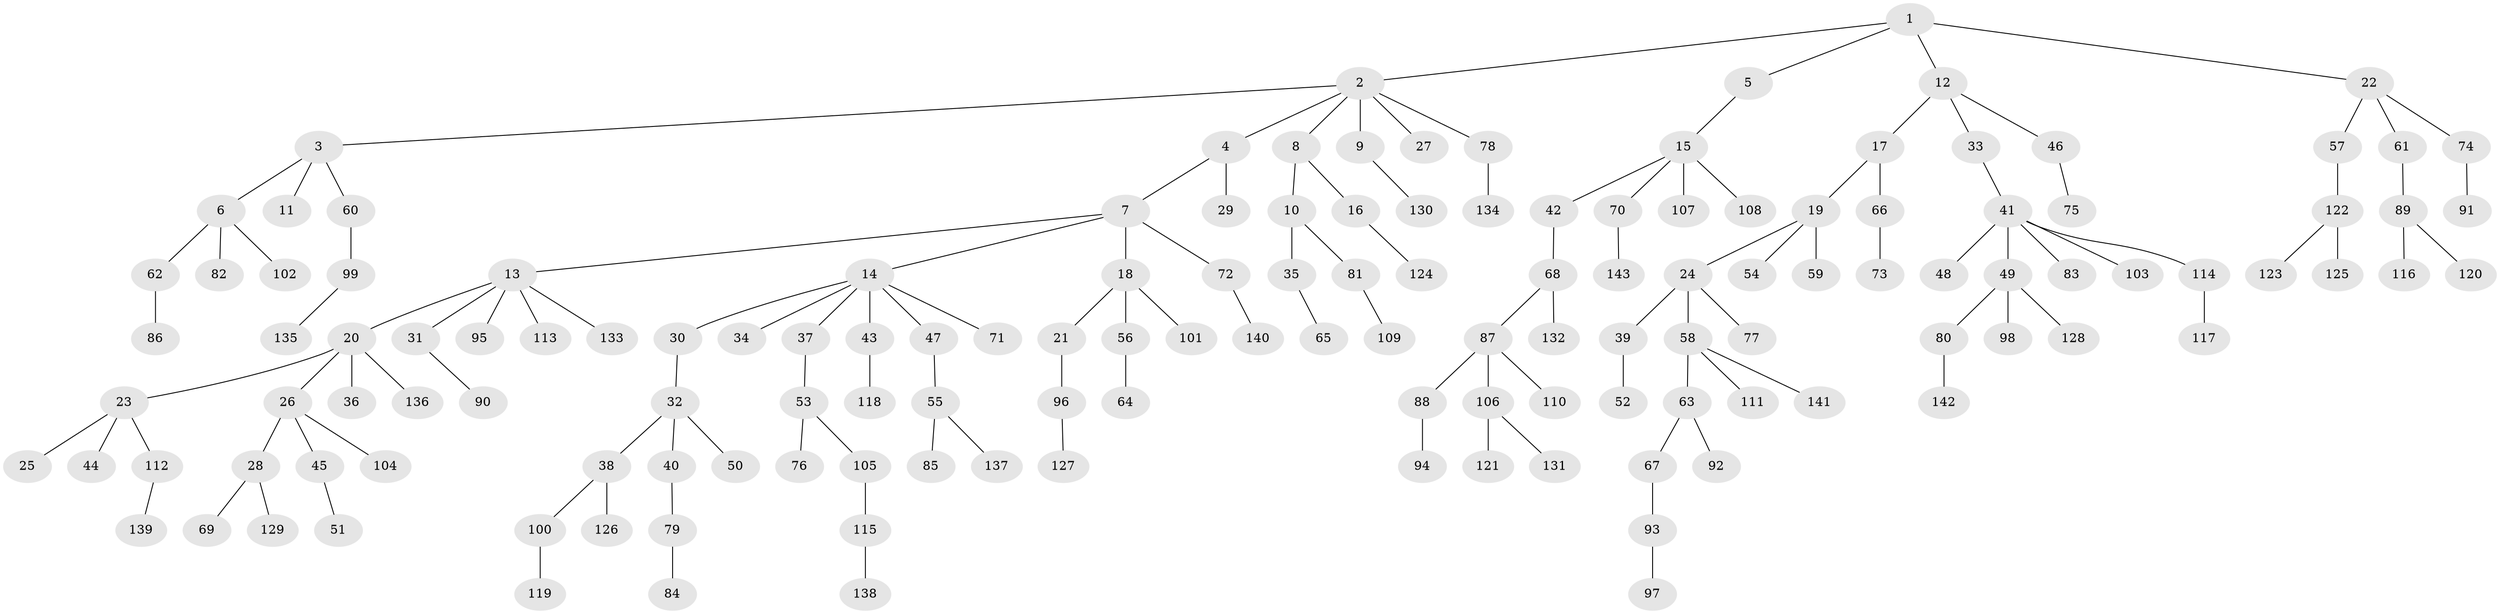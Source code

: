 // coarse degree distribution, {9: 0.010101010101010102, 3: 0.0707070707070707, 2: 0.23232323232323232, 5: 0.04040404040404041, 4: 0.0707070707070707, 6: 0.030303030303030304, 1: 0.5454545454545454}
// Generated by graph-tools (version 1.1) at 2025/24/03/03/25 07:24:05]
// undirected, 143 vertices, 142 edges
graph export_dot {
graph [start="1"]
  node [color=gray90,style=filled];
  1;
  2;
  3;
  4;
  5;
  6;
  7;
  8;
  9;
  10;
  11;
  12;
  13;
  14;
  15;
  16;
  17;
  18;
  19;
  20;
  21;
  22;
  23;
  24;
  25;
  26;
  27;
  28;
  29;
  30;
  31;
  32;
  33;
  34;
  35;
  36;
  37;
  38;
  39;
  40;
  41;
  42;
  43;
  44;
  45;
  46;
  47;
  48;
  49;
  50;
  51;
  52;
  53;
  54;
  55;
  56;
  57;
  58;
  59;
  60;
  61;
  62;
  63;
  64;
  65;
  66;
  67;
  68;
  69;
  70;
  71;
  72;
  73;
  74;
  75;
  76;
  77;
  78;
  79;
  80;
  81;
  82;
  83;
  84;
  85;
  86;
  87;
  88;
  89;
  90;
  91;
  92;
  93;
  94;
  95;
  96;
  97;
  98;
  99;
  100;
  101;
  102;
  103;
  104;
  105;
  106;
  107;
  108;
  109;
  110;
  111;
  112;
  113;
  114;
  115;
  116;
  117;
  118;
  119;
  120;
  121;
  122;
  123;
  124;
  125;
  126;
  127;
  128;
  129;
  130;
  131;
  132;
  133;
  134;
  135;
  136;
  137;
  138;
  139;
  140;
  141;
  142;
  143;
  1 -- 2;
  1 -- 5;
  1 -- 12;
  1 -- 22;
  2 -- 3;
  2 -- 4;
  2 -- 8;
  2 -- 9;
  2 -- 27;
  2 -- 78;
  3 -- 6;
  3 -- 11;
  3 -- 60;
  4 -- 7;
  4 -- 29;
  5 -- 15;
  6 -- 62;
  6 -- 82;
  6 -- 102;
  7 -- 13;
  7 -- 14;
  7 -- 18;
  7 -- 72;
  8 -- 10;
  8 -- 16;
  9 -- 130;
  10 -- 35;
  10 -- 81;
  12 -- 17;
  12 -- 33;
  12 -- 46;
  13 -- 20;
  13 -- 31;
  13 -- 95;
  13 -- 113;
  13 -- 133;
  14 -- 30;
  14 -- 34;
  14 -- 37;
  14 -- 43;
  14 -- 47;
  14 -- 71;
  15 -- 42;
  15 -- 70;
  15 -- 107;
  15 -- 108;
  16 -- 124;
  17 -- 19;
  17 -- 66;
  18 -- 21;
  18 -- 56;
  18 -- 101;
  19 -- 24;
  19 -- 54;
  19 -- 59;
  20 -- 23;
  20 -- 26;
  20 -- 36;
  20 -- 136;
  21 -- 96;
  22 -- 57;
  22 -- 61;
  22 -- 74;
  23 -- 25;
  23 -- 44;
  23 -- 112;
  24 -- 39;
  24 -- 58;
  24 -- 77;
  26 -- 28;
  26 -- 45;
  26 -- 104;
  28 -- 69;
  28 -- 129;
  30 -- 32;
  31 -- 90;
  32 -- 38;
  32 -- 40;
  32 -- 50;
  33 -- 41;
  35 -- 65;
  37 -- 53;
  38 -- 100;
  38 -- 126;
  39 -- 52;
  40 -- 79;
  41 -- 48;
  41 -- 49;
  41 -- 83;
  41 -- 103;
  41 -- 114;
  42 -- 68;
  43 -- 118;
  45 -- 51;
  46 -- 75;
  47 -- 55;
  49 -- 80;
  49 -- 98;
  49 -- 128;
  53 -- 76;
  53 -- 105;
  55 -- 85;
  55 -- 137;
  56 -- 64;
  57 -- 122;
  58 -- 63;
  58 -- 111;
  58 -- 141;
  60 -- 99;
  61 -- 89;
  62 -- 86;
  63 -- 67;
  63 -- 92;
  66 -- 73;
  67 -- 93;
  68 -- 87;
  68 -- 132;
  70 -- 143;
  72 -- 140;
  74 -- 91;
  78 -- 134;
  79 -- 84;
  80 -- 142;
  81 -- 109;
  87 -- 88;
  87 -- 106;
  87 -- 110;
  88 -- 94;
  89 -- 116;
  89 -- 120;
  93 -- 97;
  96 -- 127;
  99 -- 135;
  100 -- 119;
  105 -- 115;
  106 -- 121;
  106 -- 131;
  112 -- 139;
  114 -- 117;
  115 -- 138;
  122 -- 123;
  122 -- 125;
}
